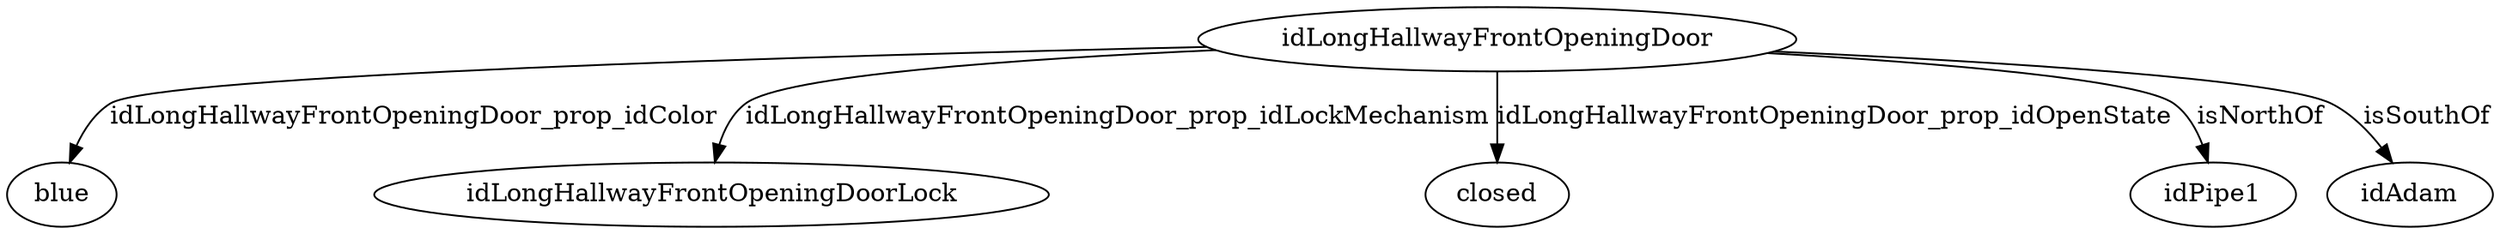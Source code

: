 strict digraph  {
idLongHallwayFrontOpeningDoor [node_type=entity_node, root=root];
blue;
idLongHallwayFrontOpeningDoorLock;
closed;
idPipe1;
idAdam;
idLongHallwayFrontOpeningDoor -> blue  [edge_type=property, label=idLongHallwayFrontOpeningDoor_prop_idColor];
idLongHallwayFrontOpeningDoor -> idLongHallwayFrontOpeningDoorLock  [edge_type=property, label=idLongHallwayFrontOpeningDoor_prop_idLockMechanism];
idLongHallwayFrontOpeningDoor -> closed  [edge_type=property, label=idLongHallwayFrontOpeningDoor_prop_idOpenState];
idLongHallwayFrontOpeningDoor -> idPipe1  [edge_type=relationship, label=isNorthOf];
idLongHallwayFrontOpeningDoor -> idAdam  [edge_type=relationship, label=isSouthOf];
}
